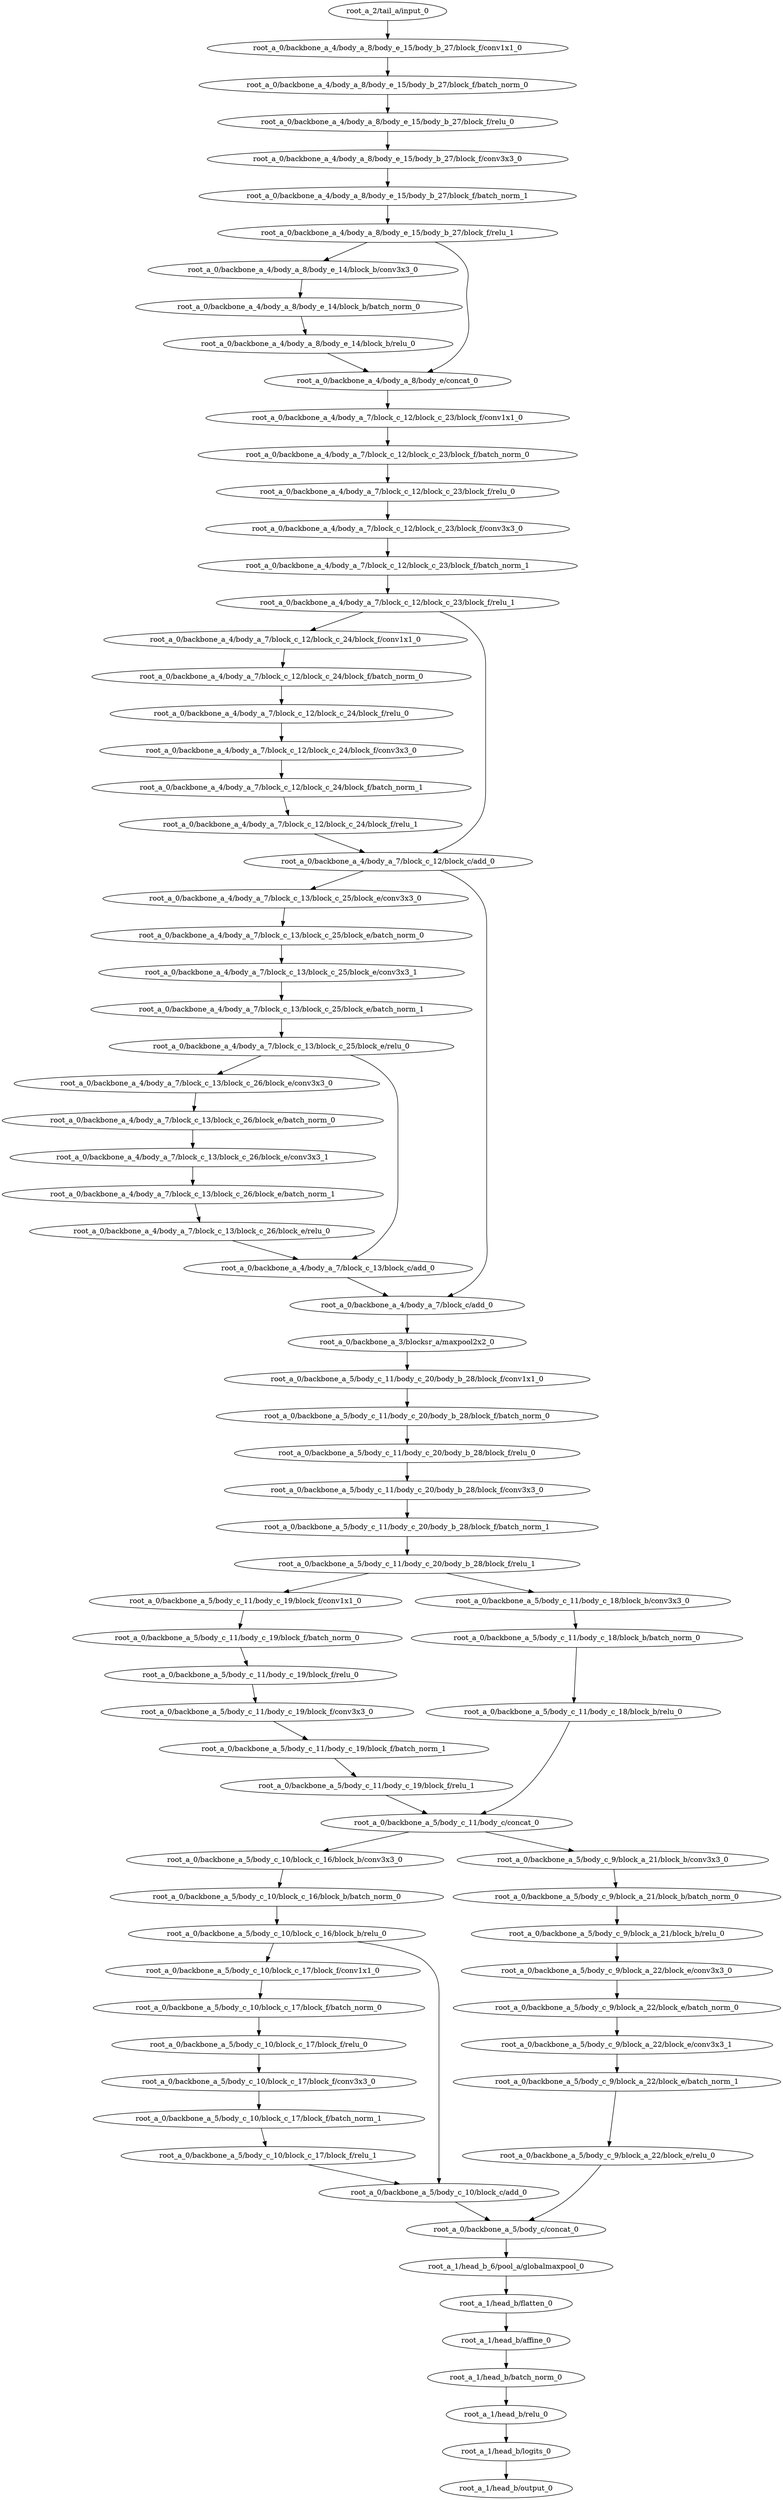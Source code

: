 digraph root_a {
	"root_a_2/tail_a/input_0"
	"root_a_0/backbone_a_4/body_a_8/body_e_15/body_b_27/block_f/conv1x1_0"
	"root_a_0/backbone_a_4/body_a_8/body_e_15/body_b_27/block_f/batch_norm_0"
	"root_a_0/backbone_a_4/body_a_8/body_e_15/body_b_27/block_f/relu_0"
	"root_a_0/backbone_a_4/body_a_8/body_e_15/body_b_27/block_f/conv3x3_0"
	"root_a_0/backbone_a_4/body_a_8/body_e_15/body_b_27/block_f/batch_norm_1"
	"root_a_0/backbone_a_4/body_a_8/body_e_15/body_b_27/block_f/relu_1"
	"root_a_0/backbone_a_4/body_a_8/body_e_14/block_b/conv3x3_0"
	"root_a_0/backbone_a_4/body_a_8/body_e_14/block_b/batch_norm_0"
	"root_a_0/backbone_a_4/body_a_8/body_e_14/block_b/relu_0"
	"root_a_0/backbone_a_4/body_a_8/body_e/concat_0"
	"root_a_0/backbone_a_4/body_a_7/block_c_12/block_c_23/block_f/conv1x1_0"
	"root_a_0/backbone_a_4/body_a_7/block_c_12/block_c_23/block_f/batch_norm_0"
	"root_a_0/backbone_a_4/body_a_7/block_c_12/block_c_23/block_f/relu_0"
	"root_a_0/backbone_a_4/body_a_7/block_c_12/block_c_23/block_f/conv3x3_0"
	"root_a_0/backbone_a_4/body_a_7/block_c_12/block_c_23/block_f/batch_norm_1"
	"root_a_0/backbone_a_4/body_a_7/block_c_12/block_c_23/block_f/relu_1"
	"root_a_0/backbone_a_4/body_a_7/block_c_12/block_c_24/block_f/conv1x1_0"
	"root_a_0/backbone_a_4/body_a_7/block_c_12/block_c_24/block_f/batch_norm_0"
	"root_a_0/backbone_a_4/body_a_7/block_c_12/block_c_24/block_f/relu_0"
	"root_a_0/backbone_a_4/body_a_7/block_c_12/block_c_24/block_f/conv3x3_0"
	"root_a_0/backbone_a_4/body_a_7/block_c_12/block_c_24/block_f/batch_norm_1"
	"root_a_0/backbone_a_4/body_a_7/block_c_12/block_c_24/block_f/relu_1"
	"root_a_0/backbone_a_4/body_a_7/block_c_12/block_c/add_0"
	"root_a_0/backbone_a_4/body_a_7/block_c_13/block_c_25/block_e/conv3x3_0"
	"root_a_0/backbone_a_4/body_a_7/block_c_13/block_c_25/block_e/batch_norm_0"
	"root_a_0/backbone_a_4/body_a_7/block_c_13/block_c_25/block_e/conv3x3_1"
	"root_a_0/backbone_a_4/body_a_7/block_c_13/block_c_25/block_e/batch_norm_1"
	"root_a_0/backbone_a_4/body_a_7/block_c_13/block_c_25/block_e/relu_0"
	"root_a_0/backbone_a_4/body_a_7/block_c_13/block_c_26/block_e/conv3x3_0"
	"root_a_0/backbone_a_4/body_a_7/block_c_13/block_c_26/block_e/batch_norm_0"
	"root_a_0/backbone_a_4/body_a_7/block_c_13/block_c_26/block_e/conv3x3_1"
	"root_a_0/backbone_a_4/body_a_7/block_c_13/block_c_26/block_e/batch_norm_1"
	"root_a_0/backbone_a_4/body_a_7/block_c_13/block_c_26/block_e/relu_0"
	"root_a_0/backbone_a_4/body_a_7/block_c_13/block_c/add_0"
	"root_a_0/backbone_a_4/body_a_7/block_c/add_0"
	"root_a_0/backbone_a_3/blocksr_a/maxpool2x2_0"
	"root_a_0/backbone_a_5/body_c_11/body_c_20/body_b_28/block_f/conv1x1_0"
	"root_a_0/backbone_a_5/body_c_11/body_c_20/body_b_28/block_f/batch_norm_0"
	"root_a_0/backbone_a_5/body_c_11/body_c_20/body_b_28/block_f/relu_0"
	"root_a_0/backbone_a_5/body_c_11/body_c_20/body_b_28/block_f/conv3x3_0"
	"root_a_0/backbone_a_5/body_c_11/body_c_20/body_b_28/block_f/batch_norm_1"
	"root_a_0/backbone_a_5/body_c_11/body_c_20/body_b_28/block_f/relu_1"
	"root_a_0/backbone_a_5/body_c_11/body_c_19/block_f/conv1x1_0"
	"root_a_0/backbone_a_5/body_c_11/body_c_19/block_f/batch_norm_0"
	"root_a_0/backbone_a_5/body_c_11/body_c_19/block_f/relu_0"
	"root_a_0/backbone_a_5/body_c_11/body_c_19/block_f/conv3x3_0"
	"root_a_0/backbone_a_5/body_c_11/body_c_19/block_f/batch_norm_1"
	"root_a_0/backbone_a_5/body_c_11/body_c_19/block_f/relu_1"
	"root_a_0/backbone_a_5/body_c_11/body_c_18/block_b/conv3x3_0"
	"root_a_0/backbone_a_5/body_c_11/body_c_18/block_b/batch_norm_0"
	"root_a_0/backbone_a_5/body_c_11/body_c_18/block_b/relu_0"
	"root_a_0/backbone_a_5/body_c_11/body_c/concat_0"
	"root_a_0/backbone_a_5/body_c_10/block_c_16/block_b/conv3x3_0"
	"root_a_0/backbone_a_5/body_c_10/block_c_16/block_b/batch_norm_0"
	"root_a_0/backbone_a_5/body_c_10/block_c_16/block_b/relu_0"
	"root_a_0/backbone_a_5/body_c_10/block_c_17/block_f/conv1x1_0"
	"root_a_0/backbone_a_5/body_c_10/block_c_17/block_f/batch_norm_0"
	"root_a_0/backbone_a_5/body_c_10/block_c_17/block_f/relu_0"
	"root_a_0/backbone_a_5/body_c_10/block_c_17/block_f/conv3x3_0"
	"root_a_0/backbone_a_5/body_c_10/block_c_17/block_f/batch_norm_1"
	"root_a_0/backbone_a_5/body_c_10/block_c_17/block_f/relu_1"
	"root_a_0/backbone_a_5/body_c_10/block_c/add_0"
	"root_a_0/backbone_a_5/body_c_9/block_a_21/block_b/conv3x3_0"
	"root_a_0/backbone_a_5/body_c_9/block_a_21/block_b/batch_norm_0"
	"root_a_0/backbone_a_5/body_c_9/block_a_21/block_b/relu_0"
	"root_a_0/backbone_a_5/body_c_9/block_a_22/block_e/conv3x3_0"
	"root_a_0/backbone_a_5/body_c_9/block_a_22/block_e/batch_norm_0"
	"root_a_0/backbone_a_5/body_c_9/block_a_22/block_e/conv3x3_1"
	"root_a_0/backbone_a_5/body_c_9/block_a_22/block_e/batch_norm_1"
	"root_a_0/backbone_a_5/body_c_9/block_a_22/block_e/relu_0"
	"root_a_0/backbone_a_5/body_c/concat_0"
	"root_a_1/head_b_6/pool_a/globalmaxpool_0"
	"root_a_1/head_b/flatten_0"
	"root_a_1/head_b/affine_0"
	"root_a_1/head_b/batch_norm_0"
	"root_a_1/head_b/relu_0"
	"root_a_1/head_b/logits_0"
	"root_a_1/head_b/output_0"

	"root_a_2/tail_a/input_0" -> "root_a_0/backbone_a_4/body_a_8/body_e_15/body_b_27/block_f/conv1x1_0"
	"root_a_0/backbone_a_4/body_a_8/body_e_15/body_b_27/block_f/conv1x1_0" -> "root_a_0/backbone_a_4/body_a_8/body_e_15/body_b_27/block_f/batch_norm_0"
	"root_a_0/backbone_a_4/body_a_8/body_e_15/body_b_27/block_f/batch_norm_0" -> "root_a_0/backbone_a_4/body_a_8/body_e_15/body_b_27/block_f/relu_0"
	"root_a_0/backbone_a_4/body_a_8/body_e_15/body_b_27/block_f/relu_0" -> "root_a_0/backbone_a_4/body_a_8/body_e_15/body_b_27/block_f/conv3x3_0"
	"root_a_0/backbone_a_4/body_a_8/body_e_15/body_b_27/block_f/conv3x3_0" -> "root_a_0/backbone_a_4/body_a_8/body_e_15/body_b_27/block_f/batch_norm_1"
	"root_a_0/backbone_a_4/body_a_8/body_e_15/body_b_27/block_f/batch_norm_1" -> "root_a_0/backbone_a_4/body_a_8/body_e_15/body_b_27/block_f/relu_1"
	"root_a_0/backbone_a_4/body_a_8/body_e_15/body_b_27/block_f/relu_1" -> "root_a_0/backbone_a_4/body_a_8/body_e_14/block_b/conv3x3_0"
	"root_a_0/backbone_a_4/body_a_8/body_e_14/block_b/conv3x3_0" -> "root_a_0/backbone_a_4/body_a_8/body_e_14/block_b/batch_norm_0"
	"root_a_0/backbone_a_4/body_a_8/body_e_14/block_b/batch_norm_0" -> "root_a_0/backbone_a_4/body_a_8/body_e_14/block_b/relu_0"
	"root_a_0/backbone_a_4/body_a_8/body_e_15/body_b_27/block_f/relu_1" -> "root_a_0/backbone_a_4/body_a_8/body_e/concat_0"
	"root_a_0/backbone_a_4/body_a_8/body_e_14/block_b/relu_0" -> "root_a_0/backbone_a_4/body_a_8/body_e/concat_0"
	"root_a_0/backbone_a_4/body_a_8/body_e/concat_0" -> "root_a_0/backbone_a_4/body_a_7/block_c_12/block_c_23/block_f/conv1x1_0"
	"root_a_0/backbone_a_4/body_a_7/block_c_12/block_c_23/block_f/conv1x1_0" -> "root_a_0/backbone_a_4/body_a_7/block_c_12/block_c_23/block_f/batch_norm_0"
	"root_a_0/backbone_a_4/body_a_7/block_c_12/block_c_23/block_f/batch_norm_0" -> "root_a_0/backbone_a_4/body_a_7/block_c_12/block_c_23/block_f/relu_0"
	"root_a_0/backbone_a_4/body_a_7/block_c_12/block_c_23/block_f/relu_0" -> "root_a_0/backbone_a_4/body_a_7/block_c_12/block_c_23/block_f/conv3x3_0"
	"root_a_0/backbone_a_4/body_a_7/block_c_12/block_c_23/block_f/conv3x3_0" -> "root_a_0/backbone_a_4/body_a_7/block_c_12/block_c_23/block_f/batch_norm_1"
	"root_a_0/backbone_a_4/body_a_7/block_c_12/block_c_23/block_f/batch_norm_1" -> "root_a_0/backbone_a_4/body_a_7/block_c_12/block_c_23/block_f/relu_1"
	"root_a_0/backbone_a_4/body_a_7/block_c_12/block_c_23/block_f/relu_1" -> "root_a_0/backbone_a_4/body_a_7/block_c_12/block_c_24/block_f/conv1x1_0"
	"root_a_0/backbone_a_4/body_a_7/block_c_12/block_c_24/block_f/conv1x1_0" -> "root_a_0/backbone_a_4/body_a_7/block_c_12/block_c_24/block_f/batch_norm_0"
	"root_a_0/backbone_a_4/body_a_7/block_c_12/block_c_24/block_f/batch_norm_0" -> "root_a_0/backbone_a_4/body_a_7/block_c_12/block_c_24/block_f/relu_0"
	"root_a_0/backbone_a_4/body_a_7/block_c_12/block_c_24/block_f/relu_0" -> "root_a_0/backbone_a_4/body_a_7/block_c_12/block_c_24/block_f/conv3x3_0"
	"root_a_0/backbone_a_4/body_a_7/block_c_12/block_c_24/block_f/conv3x3_0" -> "root_a_0/backbone_a_4/body_a_7/block_c_12/block_c_24/block_f/batch_norm_1"
	"root_a_0/backbone_a_4/body_a_7/block_c_12/block_c_24/block_f/batch_norm_1" -> "root_a_0/backbone_a_4/body_a_7/block_c_12/block_c_24/block_f/relu_1"
	"root_a_0/backbone_a_4/body_a_7/block_c_12/block_c_24/block_f/relu_1" -> "root_a_0/backbone_a_4/body_a_7/block_c_12/block_c/add_0"
	"root_a_0/backbone_a_4/body_a_7/block_c_12/block_c_23/block_f/relu_1" -> "root_a_0/backbone_a_4/body_a_7/block_c_12/block_c/add_0"
	"root_a_0/backbone_a_4/body_a_7/block_c_12/block_c/add_0" -> "root_a_0/backbone_a_4/body_a_7/block_c_13/block_c_25/block_e/conv3x3_0"
	"root_a_0/backbone_a_4/body_a_7/block_c_13/block_c_25/block_e/conv3x3_0" -> "root_a_0/backbone_a_4/body_a_7/block_c_13/block_c_25/block_e/batch_norm_0"
	"root_a_0/backbone_a_4/body_a_7/block_c_13/block_c_25/block_e/batch_norm_0" -> "root_a_0/backbone_a_4/body_a_7/block_c_13/block_c_25/block_e/conv3x3_1"
	"root_a_0/backbone_a_4/body_a_7/block_c_13/block_c_25/block_e/conv3x3_1" -> "root_a_0/backbone_a_4/body_a_7/block_c_13/block_c_25/block_e/batch_norm_1"
	"root_a_0/backbone_a_4/body_a_7/block_c_13/block_c_25/block_e/batch_norm_1" -> "root_a_0/backbone_a_4/body_a_7/block_c_13/block_c_25/block_e/relu_0"
	"root_a_0/backbone_a_4/body_a_7/block_c_13/block_c_25/block_e/relu_0" -> "root_a_0/backbone_a_4/body_a_7/block_c_13/block_c_26/block_e/conv3x3_0"
	"root_a_0/backbone_a_4/body_a_7/block_c_13/block_c_26/block_e/conv3x3_0" -> "root_a_0/backbone_a_4/body_a_7/block_c_13/block_c_26/block_e/batch_norm_0"
	"root_a_0/backbone_a_4/body_a_7/block_c_13/block_c_26/block_e/batch_norm_0" -> "root_a_0/backbone_a_4/body_a_7/block_c_13/block_c_26/block_e/conv3x3_1"
	"root_a_0/backbone_a_4/body_a_7/block_c_13/block_c_26/block_e/conv3x3_1" -> "root_a_0/backbone_a_4/body_a_7/block_c_13/block_c_26/block_e/batch_norm_1"
	"root_a_0/backbone_a_4/body_a_7/block_c_13/block_c_26/block_e/batch_norm_1" -> "root_a_0/backbone_a_4/body_a_7/block_c_13/block_c_26/block_e/relu_0"
	"root_a_0/backbone_a_4/body_a_7/block_c_13/block_c_26/block_e/relu_0" -> "root_a_0/backbone_a_4/body_a_7/block_c_13/block_c/add_0"
	"root_a_0/backbone_a_4/body_a_7/block_c_13/block_c_25/block_e/relu_0" -> "root_a_0/backbone_a_4/body_a_7/block_c_13/block_c/add_0"
	"root_a_0/backbone_a_4/body_a_7/block_c_13/block_c/add_0" -> "root_a_0/backbone_a_4/body_a_7/block_c/add_0"
	"root_a_0/backbone_a_4/body_a_7/block_c_12/block_c/add_0" -> "root_a_0/backbone_a_4/body_a_7/block_c/add_0"
	"root_a_0/backbone_a_4/body_a_7/block_c/add_0" -> "root_a_0/backbone_a_3/blocksr_a/maxpool2x2_0"
	"root_a_0/backbone_a_3/blocksr_a/maxpool2x2_0" -> "root_a_0/backbone_a_5/body_c_11/body_c_20/body_b_28/block_f/conv1x1_0"
	"root_a_0/backbone_a_5/body_c_11/body_c_20/body_b_28/block_f/conv1x1_0" -> "root_a_0/backbone_a_5/body_c_11/body_c_20/body_b_28/block_f/batch_norm_0"
	"root_a_0/backbone_a_5/body_c_11/body_c_20/body_b_28/block_f/batch_norm_0" -> "root_a_0/backbone_a_5/body_c_11/body_c_20/body_b_28/block_f/relu_0"
	"root_a_0/backbone_a_5/body_c_11/body_c_20/body_b_28/block_f/relu_0" -> "root_a_0/backbone_a_5/body_c_11/body_c_20/body_b_28/block_f/conv3x3_0"
	"root_a_0/backbone_a_5/body_c_11/body_c_20/body_b_28/block_f/conv3x3_0" -> "root_a_0/backbone_a_5/body_c_11/body_c_20/body_b_28/block_f/batch_norm_1"
	"root_a_0/backbone_a_5/body_c_11/body_c_20/body_b_28/block_f/batch_norm_1" -> "root_a_0/backbone_a_5/body_c_11/body_c_20/body_b_28/block_f/relu_1"
	"root_a_0/backbone_a_5/body_c_11/body_c_20/body_b_28/block_f/relu_1" -> "root_a_0/backbone_a_5/body_c_11/body_c_19/block_f/conv1x1_0"
	"root_a_0/backbone_a_5/body_c_11/body_c_19/block_f/conv1x1_0" -> "root_a_0/backbone_a_5/body_c_11/body_c_19/block_f/batch_norm_0"
	"root_a_0/backbone_a_5/body_c_11/body_c_19/block_f/batch_norm_0" -> "root_a_0/backbone_a_5/body_c_11/body_c_19/block_f/relu_0"
	"root_a_0/backbone_a_5/body_c_11/body_c_19/block_f/relu_0" -> "root_a_0/backbone_a_5/body_c_11/body_c_19/block_f/conv3x3_0"
	"root_a_0/backbone_a_5/body_c_11/body_c_19/block_f/conv3x3_0" -> "root_a_0/backbone_a_5/body_c_11/body_c_19/block_f/batch_norm_1"
	"root_a_0/backbone_a_5/body_c_11/body_c_19/block_f/batch_norm_1" -> "root_a_0/backbone_a_5/body_c_11/body_c_19/block_f/relu_1"
	"root_a_0/backbone_a_5/body_c_11/body_c_20/body_b_28/block_f/relu_1" -> "root_a_0/backbone_a_5/body_c_11/body_c_18/block_b/conv3x3_0"
	"root_a_0/backbone_a_5/body_c_11/body_c_18/block_b/conv3x3_0" -> "root_a_0/backbone_a_5/body_c_11/body_c_18/block_b/batch_norm_0"
	"root_a_0/backbone_a_5/body_c_11/body_c_18/block_b/batch_norm_0" -> "root_a_0/backbone_a_5/body_c_11/body_c_18/block_b/relu_0"
	"root_a_0/backbone_a_5/body_c_11/body_c_19/block_f/relu_1" -> "root_a_0/backbone_a_5/body_c_11/body_c/concat_0"
	"root_a_0/backbone_a_5/body_c_11/body_c_18/block_b/relu_0" -> "root_a_0/backbone_a_5/body_c_11/body_c/concat_0"
	"root_a_0/backbone_a_5/body_c_11/body_c/concat_0" -> "root_a_0/backbone_a_5/body_c_10/block_c_16/block_b/conv3x3_0"
	"root_a_0/backbone_a_5/body_c_10/block_c_16/block_b/conv3x3_0" -> "root_a_0/backbone_a_5/body_c_10/block_c_16/block_b/batch_norm_0"
	"root_a_0/backbone_a_5/body_c_10/block_c_16/block_b/batch_norm_0" -> "root_a_0/backbone_a_5/body_c_10/block_c_16/block_b/relu_0"
	"root_a_0/backbone_a_5/body_c_10/block_c_16/block_b/relu_0" -> "root_a_0/backbone_a_5/body_c_10/block_c_17/block_f/conv1x1_0"
	"root_a_0/backbone_a_5/body_c_10/block_c_17/block_f/conv1x1_0" -> "root_a_0/backbone_a_5/body_c_10/block_c_17/block_f/batch_norm_0"
	"root_a_0/backbone_a_5/body_c_10/block_c_17/block_f/batch_norm_0" -> "root_a_0/backbone_a_5/body_c_10/block_c_17/block_f/relu_0"
	"root_a_0/backbone_a_5/body_c_10/block_c_17/block_f/relu_0" -> "root_a_0/backbone_a_5/body_c_10/block_c_17/block_f/conv3x3_0"
	"root_a_0/backbone_a_5/body_c_10/block_c_17/block_f/conv3x3_0" -> "root_a_0/backbone_a_5/body_c_10/block_c_17/block_f/batch_norm_1"
	"root_a_0/backbone_a_5/body_c_10/block_c_17/block_f/batch_norm_1" -> "root_a_0/backbone_a_5/body_c_10/block_c_17/block_f/relu_1"
	"root_a_0/backbone_a_5/body_c_10/block_c_16/block_b/relu_0" -> "root_a_0/backbone_a_5/body_c_10/block_c/add_0"
	"root_a_0/backbone_a_5/body_c_10/block_c_17/block_f/relu_1" -> "root_a_0/backbone_a_5/body_c_10/block_c/add_0"
	"root_a_0/backbone_a_5/body_c_11/body_c/concat_0" -> "root_a_0/backbone_a_5/body_c_9/block_a_21/block_b/conv3x3_0"
	"root_a_0/backbone_a_5/body_c_9/block_a_21/block_b/conv3x3_0" -> "root_a_0/backbone_a_5/body_c_9/block_a_21/block_b/batch_norm_0"
	"root_a_0/backbone_a_5/body_c_9/block_a_21/block_b/batch_norm_0" -> "root_a_0/backbone_a_5/body_c_9/block_a_21/block_b/relu_0"
	"root_a_0/backbone_a_5/body_c_9/block_a_21/block_b/relu_0" -> "root_a_0/backbone_a_5/body_c_9/block_a_22/block_e/conv3x3_0"
	"root_a_0/backbone_a_5/body_c_9/block_a_22/block_e/conv3x3_0" -> "root_a_0/backbone_a_5/body_c_9/block_a_22/block_e/batch_norm_0"
	"root_a_0/backbone_a_5/body_c_9/block_a_22/block_e/batch_norm_0" -> "root_a_0/backbone_a_5/body_c_9/block_a_22/block_e/conv3x3_1"
	"root_a_0/backbone_a_5/body_c_9/block_a_22/block_e/conv3x3_1" -> "root_a_0/backbone_a_5/body_c_9/block_a_22/block_e/batch_norm_1"
	"root_a_0/backbone_a_5/body_c_9/block_a_22/block_e/batch_norm_1" -> "root_a_0/backbone_a_5/body_c_9/block_a_22/block_e/relu_0"
	"root_a_0/backbone_a_5/body_c_10/block_c/add_0" -> "root_a_0/backbone_a_5/body_c/concat_0"
	"root_a_0/backbone_a_5/body_c_9/block_a_22/block_e/relu_0" -> "root_a_0/backbone_a_5/body_c/concat_0"
	"root_a_0/backbone_a_5/body_c/concat_0" -> "root_a_1/head_b_6/pool_a/globalmaxpool_0"
	"root_a_1/head_b_6/pool_a/globalmaxpool_0" -> "root_a_1/head_b/flatten_0"
	"root_a_1/head_b/flatten_0" -> "root_a_1/head_b/affine_0"
	"root_a_1/head_b/affine_0" -> "root_a_1/head_b/batch_norm_0"
	"root_a_1/head_b/batch_norm_0" -> "root_a_1/head_b/relu_0"
	"root_a_1/head_b/relu_0" -> "root_a_1/head_b/logits_0"
	"root_a_1/head_b/logits_0" -> "root_a_1/head_b/output_0"

}